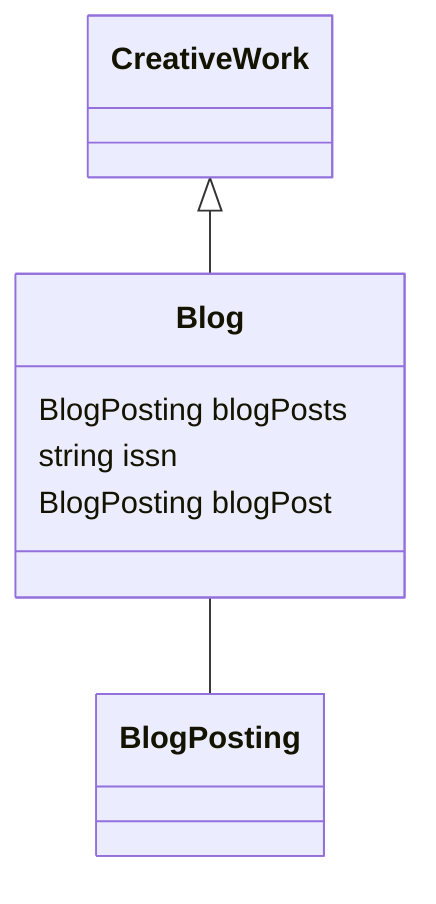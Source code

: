 classDiagram
  Blog -- BlogPosting


CreativeWork <|-- Blog
class Blog {

  BlogPosting blogPosts
  string issn
  BlogPosting blogPost

}